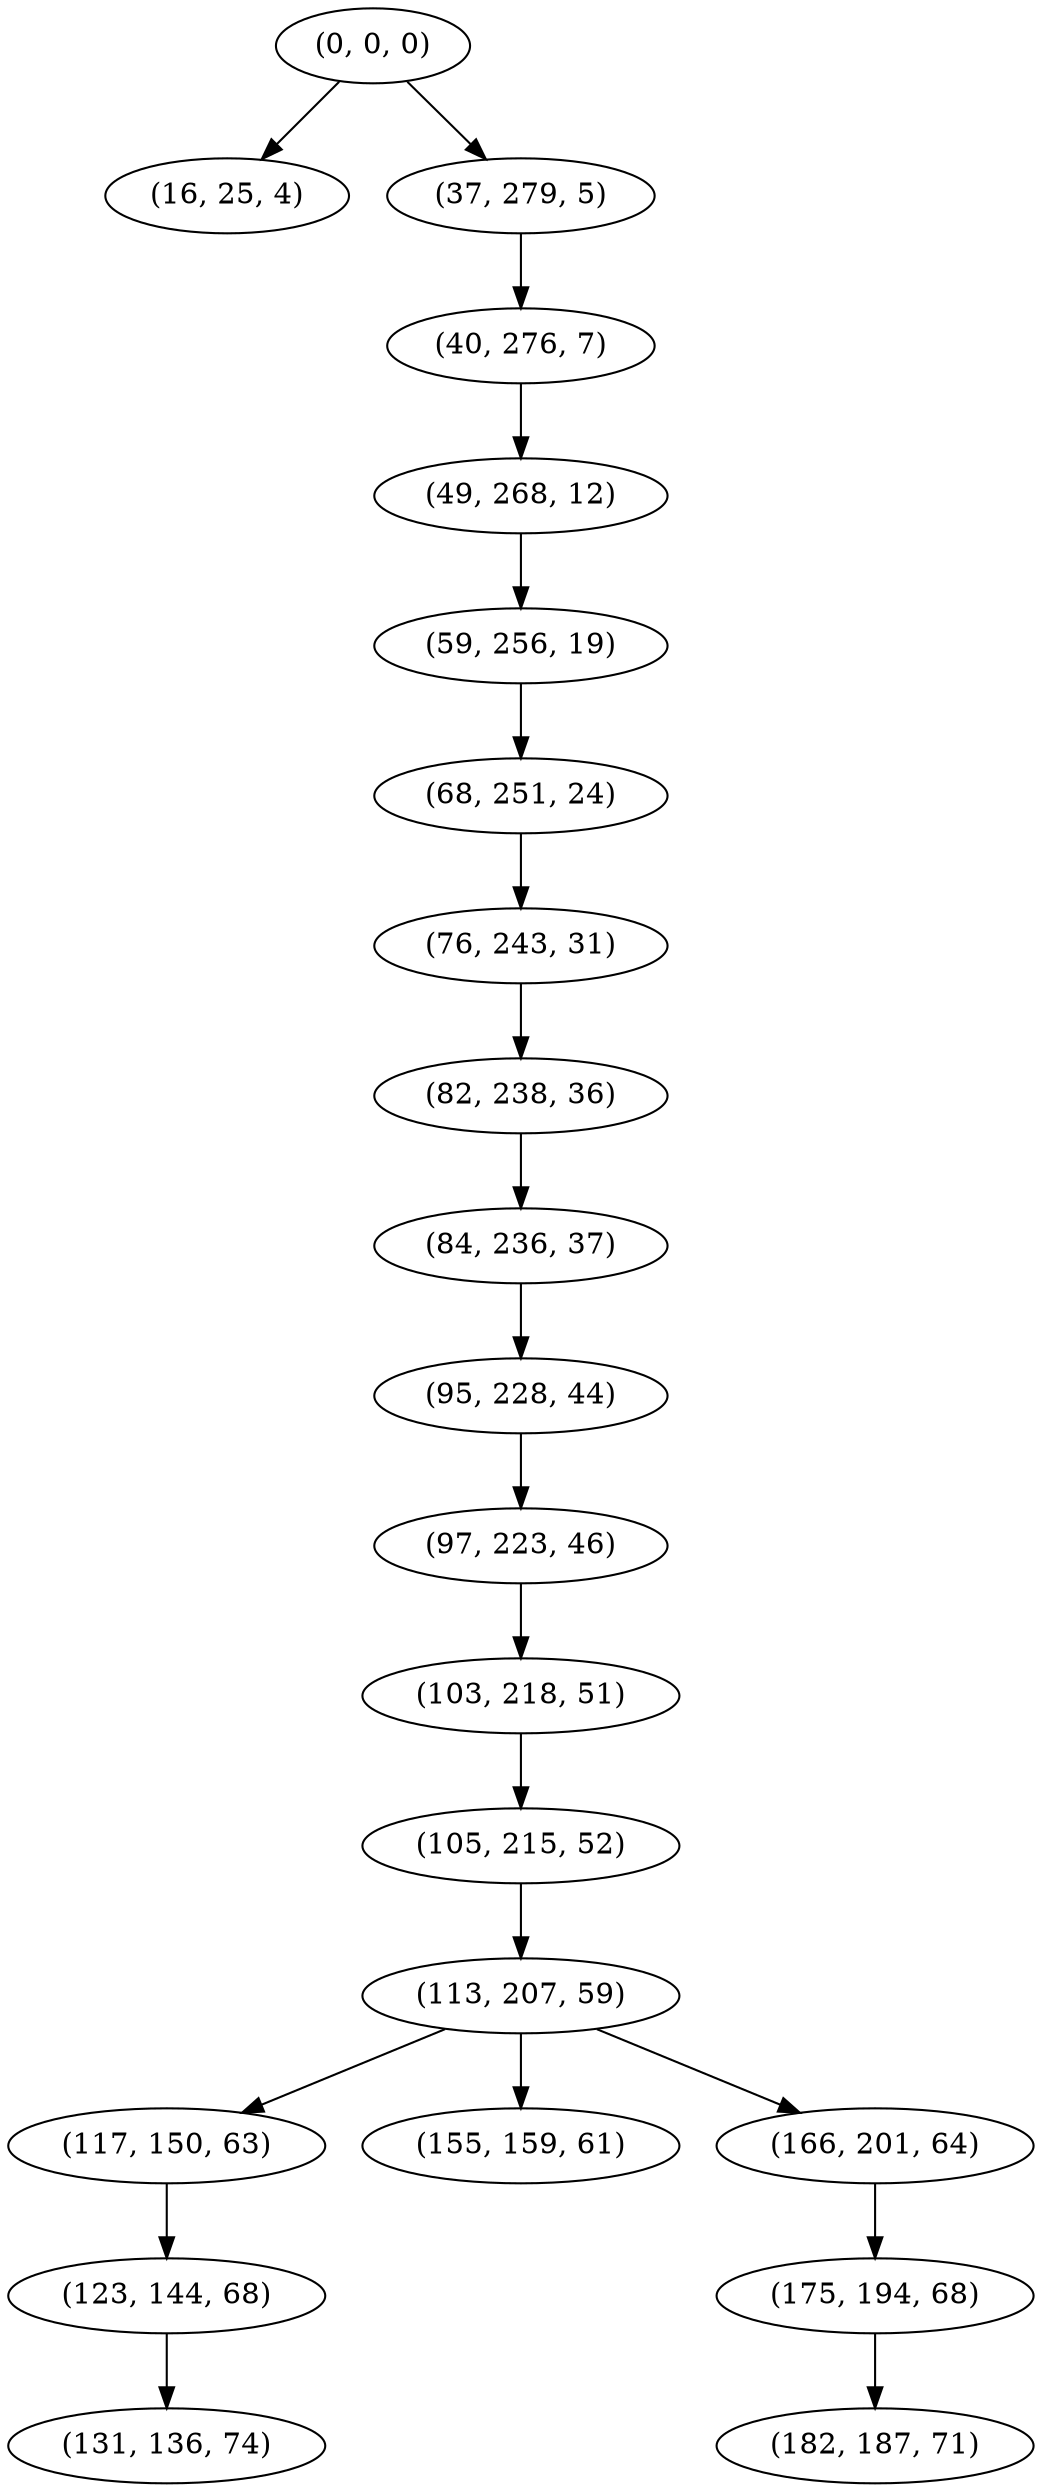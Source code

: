 digraph tree {
    "(0, 0, 0)";
    "(16, 25, 4)";
    "(37, 279, 5)";
    "(40, 276, 7)";
    "(49, 268, 12)";
    "(59, 256, 19)";
    "(68, 251, 24)";
    "(76, 243, 31)";
    "(82, 238, 36)";
    "(84, 236, 37)";
    "(95, 228, 44)";
    "(97, 223, 46)";
    "(103, 218, 51)";
    "(105, 215, 52)";
    "(113, 207, 59)";
    "(117, 150, 63)";
    "(123, 144, 68)";
    "(131, 136, 74)";
    "(155, 159, 61)";
    "(166, 201, 64)";
    "(175, 194, 68)";
    "(182, 187, 71)";
    "(0, 0, 0)" -> "(16, 25, 4)";
    "(0, 0, 0)" -> "(37, 279, 5)";
    "(37, 279, 5)" -> "(40, 276, 7)";
    "(40, 276, 7)" -> "(49, 268, 12)";
    "(49, 268, 12)" -> "(59, 256, 19)";
    "(59, 256, 19)" -> "(68, 251, 24)";
    "(68, 251, 24)" -> "(76, 243, 31)";
    "(76, 243, 31)" -> "(82, 238, 36)";
    "(82, 238, 36)" -> "(84, 236, 37)";
    "(84, 236, 37)" -> "(95, 228, 44)";
    "(95, 228, 44)" -> "(97, 223, 46)";
    "(97, 223, 46)" -> "(103, 218, 51)";
    "(103, 218, 51)" -> "(105, 215, 52)";
    "(105, 215, 52)" -> "(113, 207, 59)";
    "(113, 207, 59)" -> "(117, 150, 63)";
    "(113, 207, 59)" -> "(155, 159, 61)";
    "(113, 207, 59)" -> "(166, 201, 64)";
    "(117, 150, 63)" -> "(123, 144, 68)";
    "(123, 144, 68)" -> "(131, 136, 74)";
    "(166, 201, 64)" -> "(175, 194, 68)";
    "(175, 194, 68)" -> "(182, 187, 71)";
}
